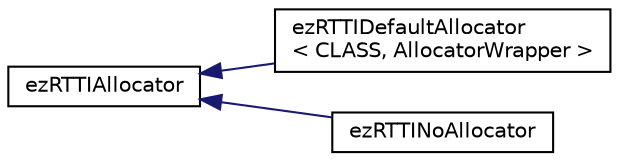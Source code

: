 digraph "Graphical Class Hierarchy"
{
 // LATEX_PDF_SIZE
  edge [fontname="Helvetica",fontsize="10",labelfontname="Helvetica",labelfontsize="10"];
  node [fontname="Helvetica",fontsize="10",shape=record];
  rankdir="LR";
  Node0 [label="ezRTTIAllocator",height=0.2,width=0.4,color="black", fillcolor="white", style="filled",URL="$db/df8/structez_r_t_t_i_allocator.htm",tooltip="The interface for an allocator that creates instances of reflected types."];
  Node0 -> Node1 [dir="back",color="midnightblue",fontsize="10",style="solid",fontname="Helvetica"];
  Node1 [label="ezRTTIDefaultAllocator\l\< CLASS, AllocatorWrapper \>",height=0.2,width=0.4,color="black", fillcolor="white", style="filled",URL="$dc/ddb/structez_r_t_t_i_default_allocator.htm",tooltip="Default implementation of ezRTTIAllocator that allocates instances via the given allocator."];
  Node0 -> Node2 [dir="back",color="midnightblue",fontsize="10",style="solid",fontname="Helvetica"];
  Node2 [label="ezRTTINoAllocator",height=0.2,width=0.4,color="black", fillcolor="white", style="filled",URL="$dd/d04/structez_r_t_t_i_no_allocator.htm",tooltip="Dummy Allocator for types that should not be allocatable through the reflection system."];
}
